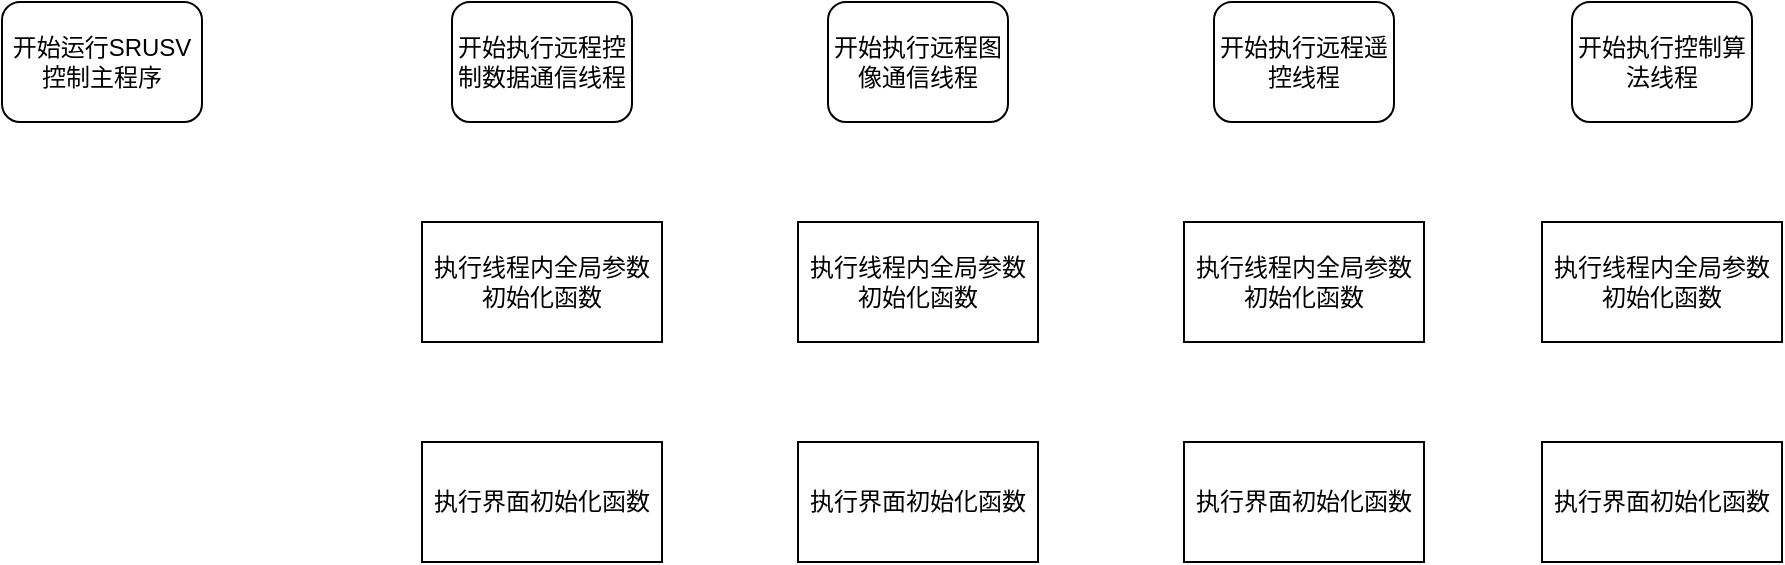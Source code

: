 <mxfile version="26.0.16">
  <diagram name="第 1 页" id="8nEKdzrm3Yq92rFxKecC">
    <mxGraphModel dx="2661" dy="1022" grid="1" gridSize="10" guides="1" tooltips="1" connect="1" arrows="1" fold="1" page="1" pageScale="1" pageWidth="827" pageHeight="1169" math="0" shadow="0">
      <root>
        <mxCell id="0" />
        <mxCell id="1" parent="0" />
        <mxCell id="2E57zu9M5rJDjfoZ4f6W-1" value="开始执行远程控制数据通信线程" style="rounded=1;whiteSpace=wrap;html=1;" vertex="1" parent="1">
          <mxGeometry x="95" y="40" width="90" height="60" as="geometry" />
        </mxCell>
        <mxCell id="2E57zu9M5rJDjfoZ4f6W-2" value="执行线程内全局参数初始化函数" style="rounded=0;whiteSpace=wrap;html=1;" vertex="1" parent="1">
          <mxGeometry x="80" y="150" width="120" height="60" as="geometry" />
        </mxCell>
        <mxCell id="2E57zu9M5rJDjfoZ4f6W-3" value="执行界面初始化函数" style="rounded=0;whiteSpace=wrap;html=1;" vertex="1" parent="1">
          <mxGeometry x="80" y="260" width="120" height="60" as="geometry" />
        </mxCell>
        <mxCell id="2E57zu9M5rJDjfoZ4f6W-4" value="开始执行远程图像通信线程" style="rounded=1;whiteSpace=wrap;html=1;" vertex="1" parent="1">
          <mxGeometry x="283" y="40" width="90" height="60" as="geometry" />
        </mxCell>
        <mxCell id="2E57zu9M5rJDjfoZ4f6W-5" value="执行线程内全局参数初始化函数" style="rounded=0;whiteSpace=wrap;html=1;" vertex="1" parent="1">
          <mxGeometry x="268" y="150" width="120" height="60" as="geometry" />
        </mxCell>
        <mxCell id="2E57zu9M5rJDjfoZ4f6W-6" value="执行界面初始化函数" style="rounded=0;whiteSpace=wrap;html=1;" vertex="1" parent="1">
          <mxGeometry x="268" y="260" width="120" height="60" as="geometry" />
        </mxCell>
        <mxCell id="2E57zu9M5rJDjfoZ4f6W-7" value="开始执行远程遥控线程" style="rounded=1;whiteSpace=wrap;html=1;" vertex="1" parent="1">
          <mxGeometry x="476" y="40" width="90" height="60" as="geometry" />
        </mxCell>
        <mxCell id="2E57zu9M5rJDjfoZ4f6W-8" value="执行线程内全局参数初始化函数" style="rounded=0;whiteSpace=wrap;html=1;" vertex="1" parent="1">
          <mxGeometry x="461" y="150" width="120" height="60" as="geometry" />
        </mxCell>
        <mxCell id="2E57zu9M5rJDjfoZ4f6W-9" value="执行界面初始化函数" style="rounded=0;whiteSpace=wrap;html=1;" vertex="1" parent="1">
          <mxGeometry x="461" y="260" width="120" height="60" as="geometry" />
        </mxCell>
        <mxCell id="2E57zu9M5rJDjfoZ4f6W-10" value="开始执行控制算法线程" style="rounded=1;whiteSpace=wrap;html=1;" vertex="1" parent="1">
          <mxGeometry x="655" y="40" width="90" height="60" as="geometry" />
        </mxCell>
        <mxCell id="2E57zu9M5rJDjfoZ4f6W-11" value="执行线程内全局参数初始化函数" style="rounded=0;whiteSpace=wrap;html=1;" vertex="1" parent="1">
          <mxGeometry x="640" y="150" width="120" height="60" as="geometry" />
        </mxCell>
        <mxCell id="2E57zu9M5rJDjfoZ4f6W-12" value="执行界面初始化函数" style="rounded=0;whiteSpace=wrap;html=1;" vertex="1" parent="1">
          <mxGeometry x="640" y="260" width="120" height="60" as="geometry" />
        </mxCell>
        <mxCell id="2E57zu9M5rJDjfoZ4f6W-13" value="开始运行SRUSV控制主程序" style="rounded=1;whiteSpace=wrap;html=1;" vertex="1" parent="1">
          <mxGeometry x="-130" y="40" width="100" height="60" as="geometry" />
        </mxCell>
      </root>
    </mxGraphModel>
  </diagram>
</mxfile>
